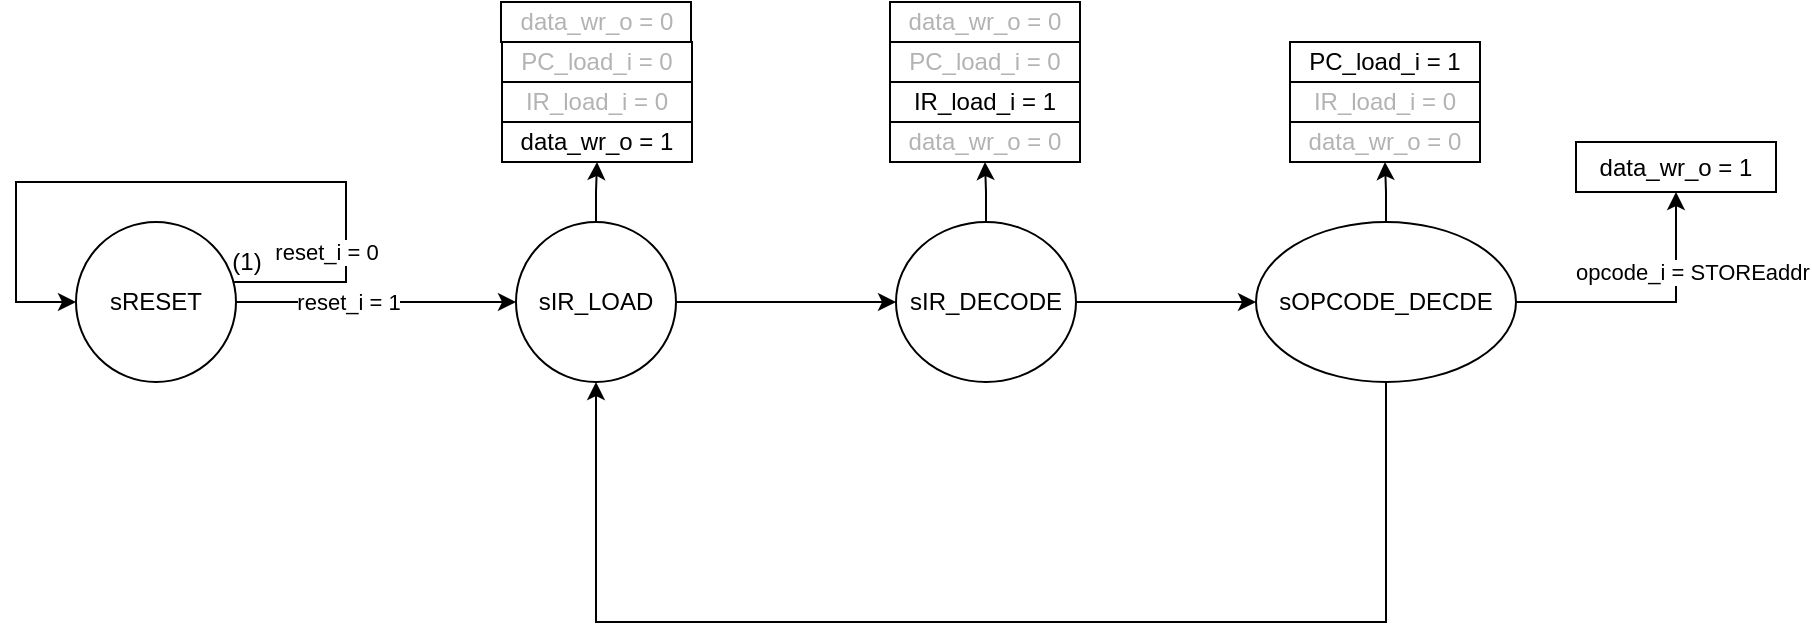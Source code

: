 <mxfile>
    <diagram id="3uBYl2EarKnfrtRR1HCS" name="Page-1">
        <mxGraphModel dx="1050" dy="607" grid="1" gridSize="10" guides="1" tooltips="1" connect="1" arrows="1" fold="1" page="1" pageScale="1" pageWidth="850" pageHeight="1100" math="0" shadow="0">
            <root>
                <mxCell id="0"/>
                <mxCell id="1" parent="0"/>
                <mxCell id="4" style="edgeStyle=orthogonalEdgeStyle;html=1;rounded=0;" edge="1" parent="1" source="2" target="2">
                    <mxGeometry relative="1" as="geometry">
                        <mxPoint x="290" y="160" as="targetPoint"/>
                        <Array as="points">
                            <mxPoint x="235" y="150"/>
                            <mxPoint x="235" y="100"/>
                            <mxPoint x="70" y="100"/>
                            <mxPoint x="70" y="160"/>
                        </Array>
                    </mxGeometry>
                </mxCell>
                <mxCell id="5" value="reset_i = 0" style="edgeLabel;html=1;align=center;verticalAlign=middle;resizable=0;points=[];" vertex="1" connectable="0" parent="4">
                    <mxGeometry x="-0.262" y="-1" relative="1" as="geometry">
                        <mxPoint x="17" y="36" as="offset"/>
                    </mxGeometry>
                </mxCell>
                <mxCell id="7" style="edgeStyle=orthogonalEdgeStyle;rounded=0;html=1;" edge="1" parent="1" source="2" target="9">
                    <mxGeometry relative="1" as="geometry">
                        <mxPoint x="280" y="170" as="targetPoint"/>
                        <Array as="points"/>
                    </mxGeometry>
                </mxCell>
                <mxCell id="8" value="reset_i = 1" style="edgeLabel;html=1;align=center;verticalAlign=middle;resizable=0;points=[];" vertex="1" connectable="0" parent="7">
                    <mxGeometry x="-0.244" y="1" relative="1" as="geometry">
                        <mxPoint x="3" y="1" as="offset"/>
                    </mxGeometry>
                </mxCell>
                <mxCell id="2" value="sRESET" style="ellipse;whiteSpace=wrap;html=1;" vertex="1" parent="1">
                    <mxGeometry x="100" y="120" width="80" height="80" as="geometry"/>
                </mxCell>
                <mxCell id="6" value="(1)" style="text;html=1;align=center;verticalAlign=middle;resizable=0;points=[];autosize=1;strokeColor=none;fillColor=none;" vertex="1" parent="1">
                    <mxGeometry x="165" y="125" width="40" height="30" as="geometry"/>
                </mxCell>
                <mxCell id="11" style="edgeStyle=orthogonalEdgeStyle;rounded=0;html=1;" edge="1" parent="1" source="9" target="10">
                    <mxGeometry relative="1" as="geometry"/>
                </mxCell>
                <mxCell id="22" style="edgeStyle=orthogonalEdgeStyle;rounded=0;html=1;" edge="1" parent="1" source="9" target="20">
                    <mxGeometry relative="1" as="geometry"/>
                </mxCell>
                <mxCell id="9" value="sIR_LOAD" style="ellipse;whiteSpace=wrap;html=1;" vertex="1" parent="1">
                    <mxGeometry x="320" y="120" width="80" height="80" as="geometry"/>
                </mxCell>
                <mxCell id="13" style="edgeStyle=orthogonalEdgeStyle;rounded=0;html=1;" edge="1" parent="1" source="10" target="12">
                    <mxGeometry relative="1" as="geometry"/>
                </mxCell>
                <mxCell id="24" style="edgeStyle=orthogonalEdgeStyle;rounded=0;html=1;" edge="1" parent="1" source="10" target="41">
                    <mxGeometry relative="1" as="geometry">
                        <mxPoint x="555" y="90" as="targetPoint"/>
                        <Array as="points"/>
                    </mxGeometry>
                </mxCell>
                <mxCell id="10" value="sIR_DECODE" style="ellipse;whiteSpace=wrap;html=1;" vertex="1" parent="1">
                    <mxGeometry x="510" y="120" width="90" height="80" as="geometry"/>
                </mxCell>
                <mxCell id="25" style="edgeStyle=orthogonalEdgeStyle;rounded=0;html=1;" edge="1" parent="1" source="12" target="44">
                    <mxGeometry relative="1" as="geometry">
                        <mxPoint x="755.0" y="90" as="targetPoint"/>
                    </mxGeometry>
                </mxCell>
                <mxCell id="28" style="edgeStyle=orthogonalEdgeStyle;rounded=0;html=1;" edge="1" parent="1" source="12" target="9">
                    <mxGeometry relative="1" as="geometry">
                        <Array as="points">
                            <mxPoint x="755" y="320"/>
                            <mxPoint x="360" y="320"/>
                        </Array>
                    </mxGeometry>
                </mxCell>
                <mxCell id="36" style="edgeStyle=orthogonalEdgeStyle;rounded=0;html=1;" edge="1" parent="1" source="12" target="35">
                    <mxGeometry relative="1" as="geometry"/>
                </mxCell>
                <mxCell id="12" value="sOPCODE_DECDE" style="ellipse;whiteSpace=wrap;html=1;" vertex="1" parent="1">
                    <mxGeometry x="690" y="120" width="130" height="80" as="geometry"/>
                </mxCell>
                <mxCell id="20" value="data_wr_o = 1" style="whiteSpace=wrap;html=1;" vertex="1" parent="1">
                    <mxGeometry x="313" y="70" width="95" height="20" as="geometry"/>
                </mxCell>
                <mxCell id="35" value="data_wr_o = 1" style="whiteSpace=wrap;html=1;" vertex="1" parent="1">
                    <mxGeometry x="850" y="80" width="100" height="25" as="geometry"/>
                </mxCell>
                <mxCell id="37" value="opcode_i = STOREaddr" style="edgeLabel;html=1;align=center;verticalAlign=middle;resizable=0;points=[];" vertex="1" connectable="0" parent="1">
                    <mxGeometry x="908" y="144.997" as="geometry"/>
                </mxCell>
                <mxCell id="38" value="IR_load_i = 0" style="whiteSpace=wrap;html=1;fontColor=#B3B3B3;" vertex="1" parent="1">
                    <mxGeometry x="313" y="50" width="95" height="20" as="geometry"/>
                </mxCell>
                <mxCell id="39" value="PC_load_i = 0" style="whiteSpace=wrap;html=1;fontColor=#B3B3B3;" vertex="1" parent="1">
                    <mxGeometry x="313" y="30" width="95" height="20" as="geometry"/>
                </mxCell>
                <mxCell id="41" value="data_wr_o = 0" style="whiteSpace=wrap;html=1;fontColor=#B3B3B3;" vertex="1" parent="1">
                    <mxGeometry x="507" y="70" width="95" height="20" as="geometry"/>
                </mxCell>
                <mxCell id="42" value="IR_load_i = 1" style="whiteSpace=wrap;html=1;" vertex="1" parent="1">
                    <mxGeometry x="507" y="50" width="95" height="20" as="geometry"/>
                </mxCell>
                <mxCell id="43" value="PC_load_i = 0" style="whiteSpace=wrap;html=1;fontColor=#B3B3B3;" vertex="1" parent="1">
                    <mxGeometry x="507" y="30" width="95" height="20" as="geometry"/>
                </mxCell>
                <mxCell id="44" value="data_wr_o = 0" style="whiteSpace=wrap;html=1;fontColor=#B3B3B3;" vertex="1" parent="1">
                    <mxGeometry x="707" y="70" width="95" height="20" as="geometry"/>
                </mxCell>
                <mxCell id="45" value="IR_load_i = 0" style="whiteSpace=wrap;html=1;fontColor=#B3B3B3;" vertex="1" parent="1">
                    <mxGeometry x="707" y="50" width="95" height="20" as="geometry"/>
                </mxCell>
                <mxCell id="46" value="PC_load_i = 1" style="whiteSpace=wrap;html=1;" vertex="1" parent="1">
                    <mxGeometry x="707" y="30" width="95" height="20" as="geometry"/>
                </mxCell>
                <mxCell id="49" value="&lt;span style=&quot;&quot;&gt;data_wr_o = 0&lt;/span&gt;" style="whiteSpace=wrap;html=1;fontColor=#B3B3B3;" vertex="1" parent="1">
                    <mxGeometry x="507" y="10" width="95" height="20" as="geometry"/>
                </mxCell>
                <mxCell id="50" value="&lt;span style=&quot;&quot;&gt;data_wr_o = 0&lt;/span&gt;" style="whiteSpace=wrap;html=1;fontColor=#B3B3B3;" vertex="1" parent="1">
                    <mxGeometry x="312.5" y="10" width="95" height="20" as="geometry"/>
                </mxCell>
            </root>
        </mxGraphModel>
    </diagram>
</mxfile>
